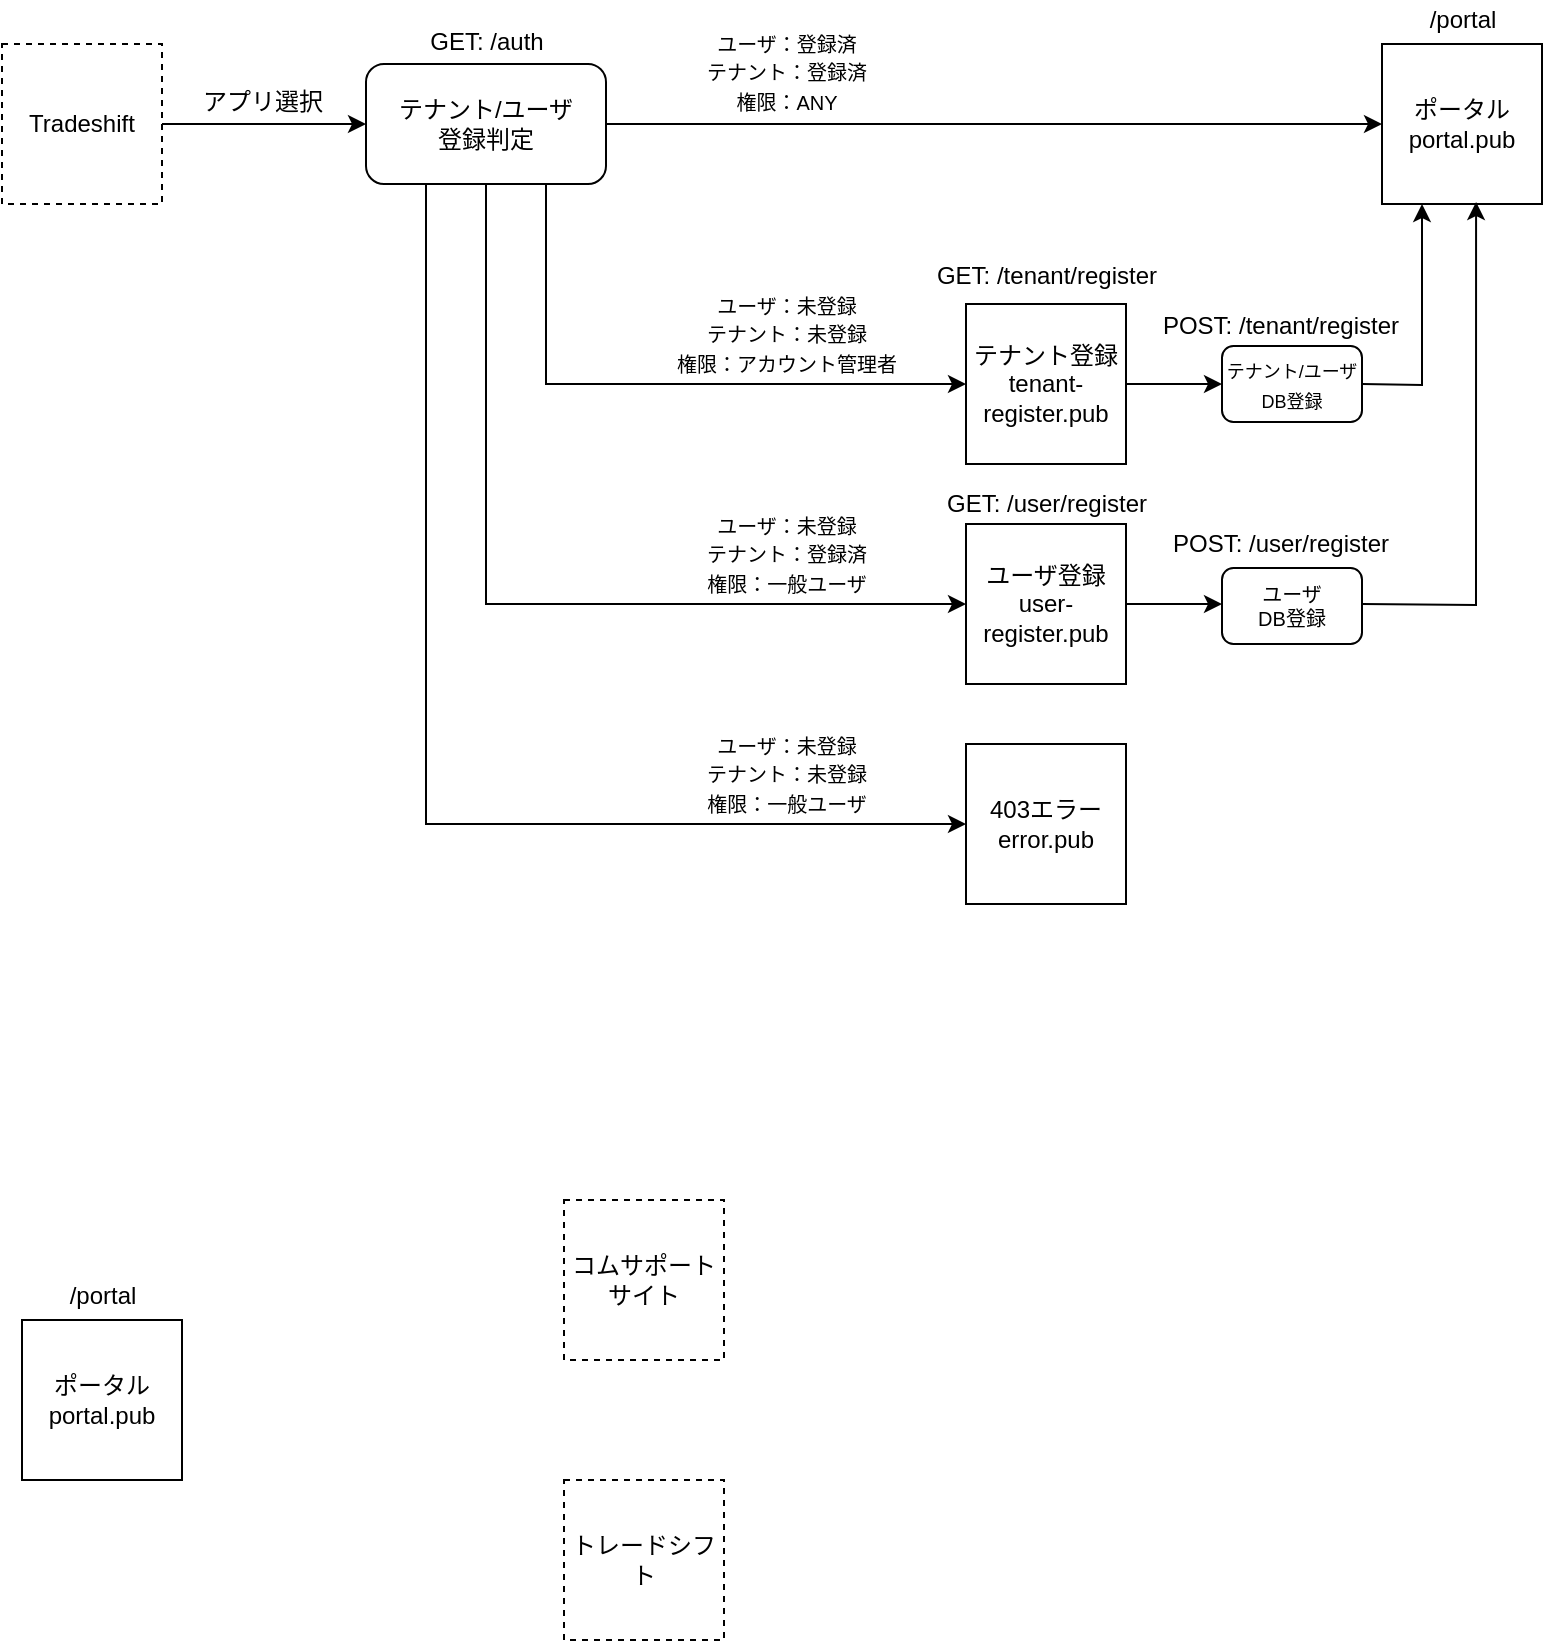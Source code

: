 <mxfile version="13.10.0" type="embed">
    <diagram id="jZcPVDb7O-awAezXT4eu" name="Page-1">
        <mxGraphModel dx="861" dy="598" grid="1" gridSize="10" guides="1" tooltips="1" connect="1" arrows="1" fold="1" page="1" pageScale="1" pageWidth="827" pageHeight="1169" math="0" shadow="0">
            <root>
                <mxCell id="0"/>
                <mxCell id="1" parent="0"/>
                <mxCell id="61" style="edgeStyle=orthogonalEdgeStyle;rounded=0;orthogonalLoop=1;jettySize=auto;html=1;exitX=1;exitY=0.5;exitDx=0;exitDy=0;entryX=0;entryY=0.5;entryDx=0;entryDy=0;" edge="1" parent="1" source="59" target="60">
                    <mxGeometry relative="1" as="geometry"/>
                </mxCell>
                <mxCell id="59" value="Tradeshift" style="whiteSpace=wrap;html=1;aspect=fixed;dashed=1;" vertex="1" parent="1">
                    <mxGeometry x="29" y="102" width="80" height="80" as="geometry"/>
                </mxCell>
                <mxCell id="65" style="edgeStyle=orthogonalEdgeStyle;rounded=0;orthogonalLoop=1;jettySize=auto;html=1;exitX=1;exitY=0.5;exitDx=0;exitDy=0;entryX=0;entryY=0.5;entryDx=0;entryDy=0;" edge="1" parent="1" source="60" target="64">
                    <mxGeometry relative="1" as="geometry"/>
                </mxCell>
                <mxCell id="78" style="edgeStyle=orthogonalEdgeStyle;rounded=0;orthogonalLoop=1;jettySize=auto;html=1;exitX=0.25;exitY=1;exitDx=0;exitDy=0;entryX=0;entryY=0.5;entryDx=0;entryDy=0;" edge="1" parent="1" source="60" target="76">
                    <mxGeometry relative="1" as="geometry"/>
                </mxCell>
                <mxCell id="60" value="テナント/ユーザ&lt;br&gt;登録判定" style="rounded=1;whiteSpace=wrap;html=1;" vertex="1" parent="1">
                    <mxGeometry x="211" y="112" width="120" height="60" as="geometry"/>
                </mxCell>
                <mxCell id="62" value="アプリ選択" style="text;html=1;align=center;verticalAlign=middle;resizable=0;points=[];autosize=1;" vertex="1" parent="1">
                    <mxGeometry x="119" y="121" width="80" height="20" as="geometry"/>
                </mxCell>
                <mxCell id="64" value="ポータル&lt;br&gt;portal.pub" style="whiteSpace=wrap;html=1;aspect=fixed;" vertex="1" parent="1">
                    <mxGeometry x="719" y="102" width="80" height="80" as="geometry"/>
                </mxCell>
                <mxCell id="86" style="edgeStyle=orthogonalEdgeStyle;rounded=0;orthogonalLoop=1;jettySize=auto;html=1;exitX=1;exitY=0.5;exitDx=0;exitDy=0;entryX=0;entryY=0.5;entryDx=0;entryDy=0;" edge="1" parent="1" source="66">
                    <mxGeometry relative="1" as="geometry">
                        <mxPoint x="639" y="272" as="targetPoint"/>
                    </mxGeometry>
                </mxCell>
                <mxCell id="66" value="テナント登録&lt;br&gt;tenant-register.pub" style="whiteSpace=wrap;html=1;aspect=fixed;" vertex="1" parent="1">
                    <mxGeometry x="511" y="232" width="80" height="80" as="geometry"/>
                </mxCell>
                <mxCell id="67" value="GET: /auth" style="text;html=1;align=center;verticalAlign=middle;resizable=0;points=[];autosize=1;" vertex="1" parent="1">
                    <mxGeometry x="236" y="91" width="70" height="20" as="geometry"/>
                </mxCell>
                <mxCell id="68" value="/portal" style="text;html=1;align=center;verticalAlign=middle;resizable=0;points=[];autosize=1;" vertex="1" parent="1">
                    <mxGeometry x="734" y="80" width="50" height="20" as="geometry"/>
                </mxCell>
                <mxCell id="69" value="GET: /tenant/register" style="text;html=1;align=center;verticalAlign=middle;resizable=0;points=[];autosize=1;" vertex="1" parent="1">
                    <mxGeometry x="486" y="208" width="130" height="20" as="geometry"/>
                </mxCell>
                <mxCell id="70" style="edgeStyle=orthogonalEdgeStyle;rounded=0;orthogonalLoop=1;jettySize=auto;html=1;exitX=0.75;exitY=1;exitDx=0;exitDy=0;entryX=0;entryY=0.5;entryDx=0;entryDy=0;" edge="1" parent="1" source="60" target="66">
                    <mxGeometry relative="1" as="geometry">
                        <mxPoint x="341" y="152" as="sourcePoint"/>
                        <mxPoint x="461" y="152" as="targetPoint"/>
                    </mxGeometry>
                </mxCell>
                <mxCell id="87" style="edgeStyle=orthogonalEdgeStyle;rounded=0;orthogonalLoop=1;jettySize=auto;html=1;exitX=1;exitY=0.5;exitDx=0;exitDy=0;entryX=0;entryY=0.5;entryDx=0;entryDy=0;" edge="1" parent="1" source="71">
                    <mxGeometry relative="1" as="geometry">
                        <mxPoint x="639" y="382" as="targetPoint"/>
                    </mxGeometry>
                </mxCell>
                <mxCell id="71" value="ユーザ登録&lt;br&gt;user-register.pub" style="whiteSpace=wrap;html=1;aspect=fixed;" vertex="1" parent="1">
                    <mxGeometry x="511" y="342" width="80" height="80" as="geometry"/>
                </mxCell>
                <mxCell id="72" style="edgeStyle=orthogonalEdgeStyle;rounded=0;orthogonalLoop=1;jettySize=auto;html=1;exitX=0.5;exitY=1;exitDx=0;exitDy=0;entryX=0;entryY=0.5;entryDx=0;entryDy=0;" edge="1" parent="1" source="60" target="71">
                    <mxGeometry relative="1" as="geometry">
                        <mxPoint x="311" y="182" as="sourcePoint"/>
                        <mxPoint x="461" y="282" as="targetPoint"/>
                    </mxGeometry>
                </mxCell>
                <mxCell id="73" value="&lt;font style=&quot;font-size: 10px&quot;&gt;ユーザ：未登録&lt;br&gt;テナント：未登録&lt;br&gt;権限：アカウント管理者&lt;br&gt;&lt;/font&gt;" style="text;html=1;align=center;verticalAlign=middle;resizable=0;points=[];autosize=1;" vertex="1" parent="1">
                    <mxGeometry x="356" y="222" width="130" height="50" as="geometry"/>
                </mxCell>
                <mxCell id="74" value="&lt;font style=&quot;font-size: 10px&quot;&gt;ユーザ：未登録&lt;br&gt;テナント：登録済&lt;br&gt;権限：一般ユーザ&lt;br&gt;&lt;/font&gt;" style="text;html=1;align=center;verticalAlign=middle;resizable=0;points=[];autosize=1;" vertex="1" parent="1">
                    <mxGeometry x="371" y="332" width="100" height="50" as="geometry"/>
                </mxCell>
                <mxCell id="76" value="403エラー&lt;br&gt;error.pub" style="whiteSpace=wrap;html=1;aspect=fixed;" vertex="1" parent="1">
                    <mxGeometry x="511" y="452" width="80" height="80" as="geometry"/>
                </mxCell>
                <mxCell id="79" value="&lt;font style=&quot;font-size: 10px&quot;&gt;ユーザ：未登録&lt;br&gt;テナント：未登録&lt;br&gt;権限：一般ユーザ&lt;br&gt;&lt;/font&gt;" style="text;html=1;align=center;verticalAlign=middle;resizable=0;points=[];autosize=1;" vertex="1" parent="1">
                    <mxGeometry x="371" y="442" width="100" height="50" as="geometry"/>
                </mxCell>
                <mxCell id="80" value="GET: /user/register" style="text;html=1;align=center;verticalAlign=middle;resizable=0;points=[];autosize=1;" vertex="1" parent="1">
                    <mxGeometry x="491" y="322" width="120" height="20" as="geometry"/>
                </mxCell>
                <mxCell id="82" value="&lt;font style=&quot;font-size: 10px&quot;&gt;ユーザ：登録済&lt;br&gt;テナント：登録済&lt;br&gt;権限：ANY&lt;br&gt;&lt;/font&gt;" style="text;html=1;align=center;verticalAlign=middle;resizable=0;points=[];autosize=1;" vertex="1" parent="1">
                    <mxGeometry x="371" y="91" width="100" height="50" as="geometry"/>
                </mxCell>
                <mxCell id="89" style="edgeStyle=orthogonalEdgeStyle;rounded=0;orthogonalLoop=1;jettySize=auto;html=1;exitX=1;exitY=0.5;exitDx=0;exitDy=0;entryX=0.25;entryY=1;entryDx=0;entryDy=0;" edge="1" parent="1" target="64">
                    <mxGeometry relative="1" as="geometry">
                        <mxPoint x="709" y="272" as="sourcePoint"/>
                    </mxGeometry>
                </mxCell>
                <mxCell id="90" style="edgeStyle=orthogonalEdgeStyle;rounded=0;orthogonalLoop=1;jettySize=auto;html=1;exitX=1;exitY=0.5;exitDx=0;exitDy=0;entryX=0.588;entryY=0.988;entryDx=0;entryDy=0;entryPerimeter=0;" edge="1" parent="1" target="64">
                    <mxGeometry relative="1" as="geometry">
                        <mxPoint x="709" y="382" as="sourcePoint"/>
                    </mxGeometry>
                </mxCell>
                <mxCell id="91" value="&lt;font style=&quot;font-size: 9px&quot;&gt;テナント/ユーザ&lt;br&gt;DB登録&lt;/font&gt;" style="rounded=1;whiteSpace=wrap;html=1;" vertex="1" parent="1">
                    <mxGeometry x="639" y="253" width="70" height="38" as="geometry"/>
                </mxCell>
                <mxCell id="92" value="ユーザ&lt;br style=&quot;font-size: 10px;&quot;&gt;DB登録" style="rounded=1;whiteSpace=wrap;html=1;fontSize=10;" vertex="1" parent="1">
                    <mxGeometry x="639" y="364" width="70" height="38" as="geometry"/>
                </mxCell>
                <mxCell id="94" value="POST: /tenant/register" style="text;html=1;align=center;verticalAlign=middle;resizable=0;points=[];autosize=1;" vertex="1" parent="1">
                    <mxGeometry x="603" y="233" width="130" height="20" as="geometry"/>
                </mxCell>
                <mxCell id="95" value="POST: /user/register" style="text;html=1;align=center;verticalAlign=middle;resizable=0;points=[];autosize=1;" vertex="1" parent="1">
                    <mxGeometry x="608" y="342" width="120" height="20" as="geometry"/>
                </mxCell>
                <mxCell id="96" value="ポータル&lt;br&gt;portal.pub" style="whiteSpace=wrap;html=1;aspect=fixed;" vertex="1" parent="1">
                    <mxGeometry x="39" y="740" width="80" height="80" as="geometry"/>
                </mxCell>
                <mxCell id="97" value="コムサポートサイト" style="whiteSpace=wrap;html=1;aspect=fixed;dashed=1;" vertex="1" parent="1">
                    <mxGeometry x="310" y="680" width="80" height="80" as="geometry"/>
                </mxCell>
                <mxCell id="98" value="トレードシフト" style="whiteSpace=wrap;html=1;aspect=fixed;dashed=1;" vertex="1" parent="1">
                    <mxGeometry x="310" y="820" width="80" height="80" as="geometry"/>
                </mxCell>
                <mxCell id="99" value="/portal" style="text;html=1;align=center;verticalAlign=middle;resizable=0;points=[];autosize=1;" vertex="1" parent="1">
                    <mxGeometry x="54" y="718" width="50" height="20" as="geometry"/>
                </mxCell>
            </root>
        </mxGraphModel>
    </diagram>
</mxfile>